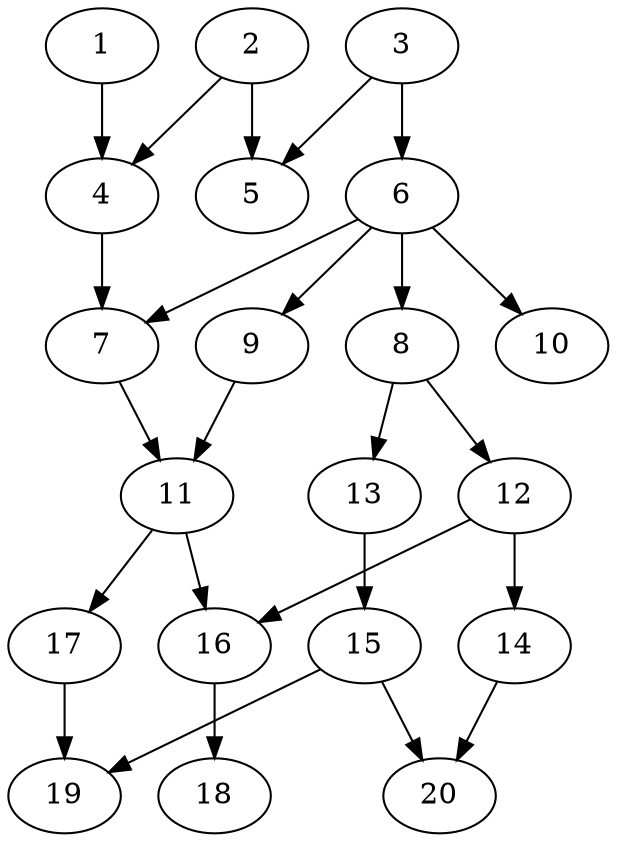 // DAG automatically generated by daggen at Thu Oct  3 13:58:42 2019
// ./daggen --dot -n 20 --ccr 0.3 --fat 0.5 --regular 0.9 --density 0.5 --mindata 5242880 --maxdata 52428800 
digraph G {
  1 [size="33317547", alpha="0.15", expect_size="9995264"] 
  1 -> 4 [size ="9995264"]
  2 [size="91613867", alpha="0.19", expect_size="27484160"] 
  2 -> 4 [size ="27484160"]
  2 -> 5 [size ="27484160"]
  3 [size="145332907", alpha="0.01", expect_size="43599872"] 
  3 -> 5 [size ="43599872"]
  3 -> 6 [size ="43599872"]
  4 [size="118903467", alpha="0.15", expect_size="35671040"] 
  4 -> 7 [size ="35671040"]
  5 [size="27511467", alpha="0.14", expect_size="8253440"] 
  6 [size="79284907", alpha="0.12", expect_size="23785472"] 
  6 -> 7 [size ="23785472"]
  6 -> 8 [size ="23785472"]
  6 -> 9 [size ="23785472"]
  6 -> 10 [size ="23785472"]
  7 [size="57446400", alpha="0.11", expect_size="17233920"] 
  7 -> 11 [size ="17233920"]
  8 [size="87900160", alpha="0.01", expect_size="26370048"] 
  8 -> 12 [size ="26370048"]
  8 -> 13 [size ="26370048"]
  9 [size="95368533", alpha="0.03", expect_size="28610560"] 
  9 -> 11 [size ="28610560"]
  10 [size="59586560", alpha="0.18", expect_size="17875968"] 
  11 [size="42052267", alpha="0.16", expect_size="12615680"] 
  11 -> 16 [size ="12615680"]
  11 -> 17 [size ="12615680"]
  12 [size="162536107", alpha="0.00", expect_size="48760832"] 
  12 -> 14 [size ="48760832"]
  12 -> 16 [size ="48760832"]
  13 [size="154722987", alpha="0.11", expect_size="46416896"] 
  13 -> 15 [size ="46416896"]
  14 [size="164983467", alpha="0.05", expect_size="49495040"] 
  14 -> 20 [size ="49495040"]
  15 [size="129157120", alpha="0.15", expect_size="38747136"] 
  15 -> 19 [size ="38747136"]
  15 -> 20 [size ="38747136"]
  16 [size="78909440", alpha="0.00", expect_size="23672832"] 
  16 -> 18 [size ="23672832"]
  17 [size="173247147", alpha="0.01", expect_size="51974144"] 
  17 -> 19 [size ="51974144"]
  18 [size="100706987", alpha="0.08", expect_size="30212096"] 
  19 [size="109827413", alpha="0.18", expect_size="32948224"] 
  20 [size="134696960", alpha="0.16", expect_size="40409088"] 
}
